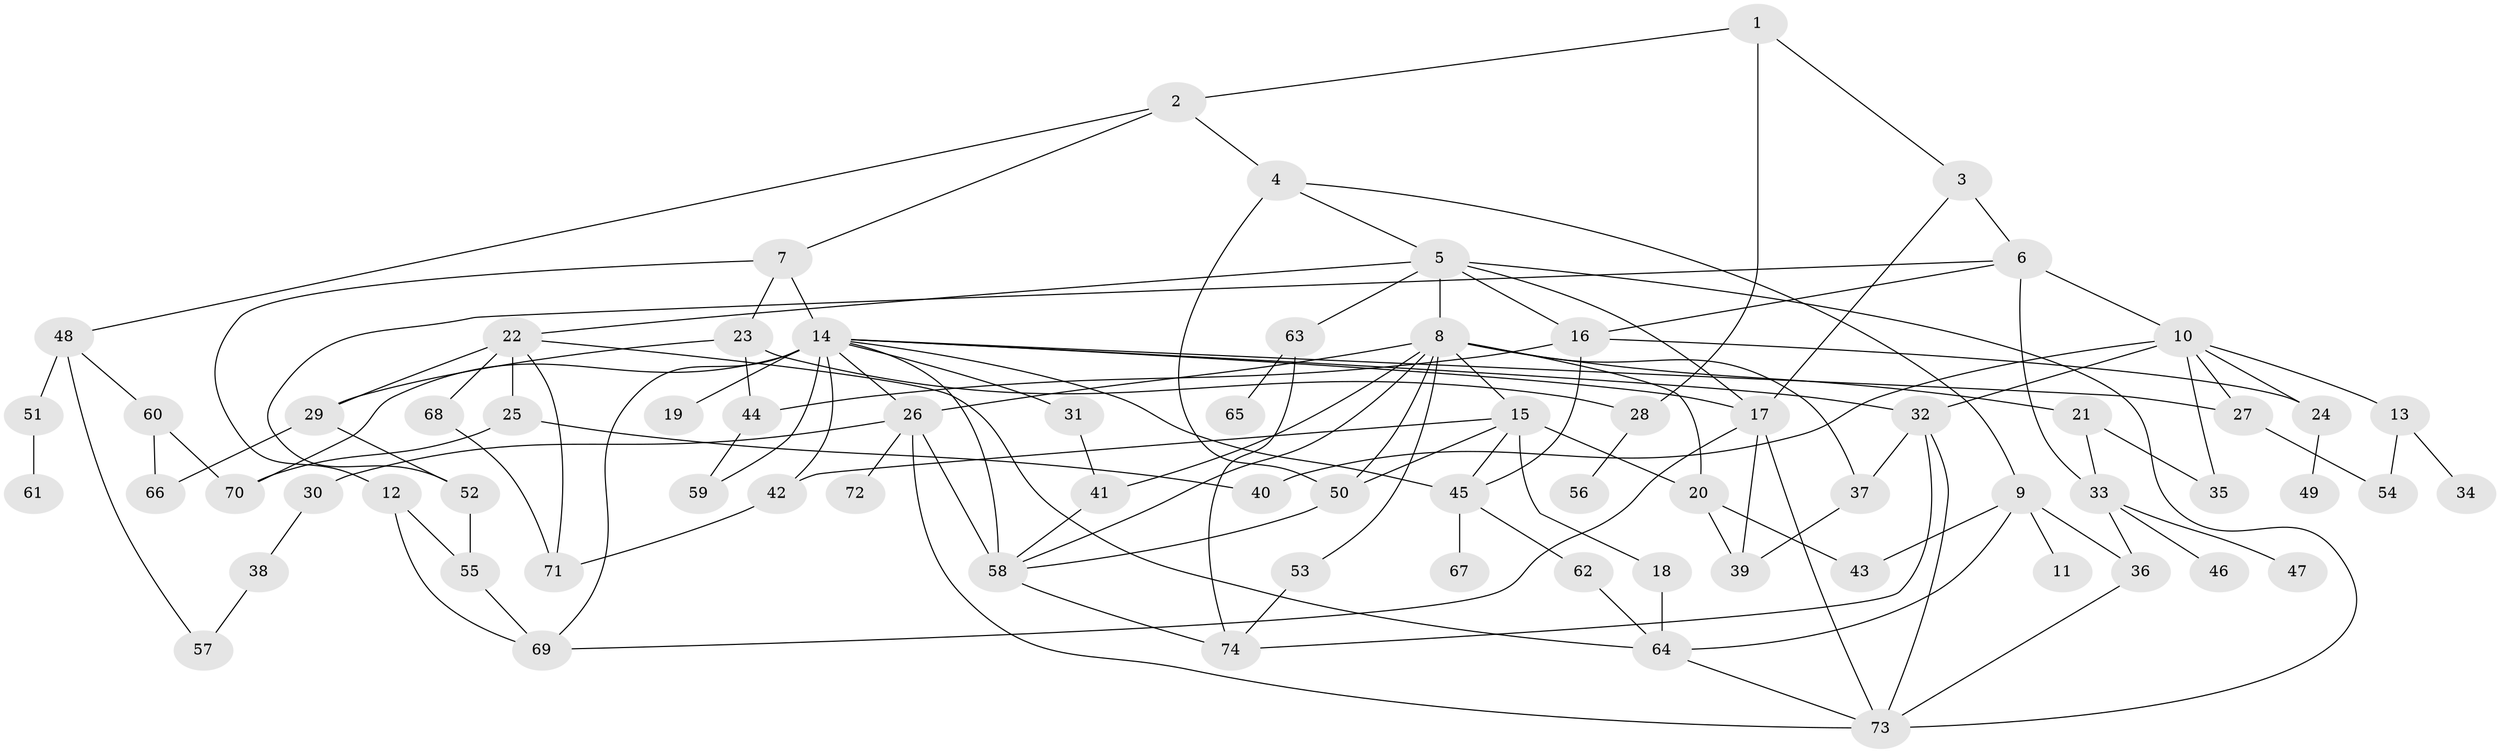 // original degree distribution, {3: 0.25, 4: 0.08783783783783784, 5: 0.08783783783783784, 8: 0.006756756756756757, 6: 0.04054054054054054, 7: 0.02027027027027027, 2: 0.28378378378378377, 1: 0.22297297297297297}
// Generated by graph-tools (version 1.1) at 2025/34/03/09/25 02:34:34]
// undirected, 74 vertices, 126 edges
graph export_dot {
graph [start="1"]
  node [color=gray90,style=filled];
  1;
  2;
  3;
  4;
  5;
  6;
  7;
  8;
  9;
  10;
  11;
  12;
  13;
  14;
  15;
  16;
  17;
  18;
  19;
  20;
  21;
  22;
  23;
  24;
  25;
  26;
  27;
  28;
  29;
  30;
  31;
  32;
  33;
  34;
  35;
  36;
  37;
  38;
  39;
  40;
  41;
  42;
  43;
  44;
  45;
  46;
  47;
  48;
  49;
  50;
  51;
  52;
  53;
  54;
  55;
  56;
  57;
  58;
  59;
  60;
  61;
  62;
  63;
  64;
  65;
  66;
  67;
  68;
  69;
  70;
  71;
  72;
  73;
  74;
  1 -- 2 [weight=1.0];
  1 -- 3 [weight=1.0];
  1 -- 28 [weight=1.0];
  2 -- 4 [weight=1.0];
  2 -- 7 [weight=1.0];
  2 -- 48 [weight=1.0];
  3 -- 6 [weight=1.0];
  3 -- 17 [weight=1.0];
  4 -- 5 [weight=1.0];
  4 -- 9 [weight=1.0];
  4 -- 50 [weight=1.0];
  5 -- 8 [weight=1.0];
  5 -- 16 [weight=1.0];
  5 -- 17 [weight=1.0];
  5 -- 22 [weight=1.0];
  5 -- 63 [weight=1.0];
  5 -- 73 [weight=1.0];
  6 -- 10 [weight=1.0];
  6 -- 16 [weight=1.0];
  6 -- 33 [weight=1.0];
  6 -- 52 [weight=1.0];
  7 -- 12 [weight=1.0];
  7 -- 14 [weight=1.0];
  7 -- 23 [weight=1.0];
  8 -- 15 [weight=1.0];
  8 -- 20 [weight=1.0];
  8 -- 21 [weight=1.0];
  8 -- 26 [weight=1.0];
  8 -- 37 [weight=1.0];
  8 -- 41 [weight=2.0];
  8 -- 50 [weight=1.0];
  8 -- 53 [weight=1.0];
  8 -- 58 [weight=1.0];
  9 -- 11 [weight=1.0];
  9 -- 36 [weight=1.0];
  9 -- 43 [weight=1.0];
  9 -- 64 [weight=1.0];
  10 -- 13 [weight=1.0];
  10 -- 24 [weight=1.0];
  10 -- 27 [weight=1.0];
  10 -- 32 [weight=1.0];
  10 -- 35 [weight=1.0];
  10 -- 40 [weight=1.0];
  12 -- 55 [weight=1.0];
  12 -- 69 [weight=1.0];
  13 -- 34 [weight=1.0];
  13 -- 54 [weight=1.0];
  14 -- 17 [weight=1.0];
  14 -- 19 [weight=6.0];
  14 -- 26 [weight=1.0];
  14 -- 27 [weight=1.0];
  14 -- 31 [weight=1.0];
  14 -- 32 [weight=1.0];
  14 -- 42 [weight=1.0];
  14 -- 45 [weight=1.0];
  14 -- 58 [weight=1.0];
  14 -- 59 [weight=1.0];
  14 -- 69 [weight=1.0];
  14 -- 70 [weight=1.0];
  15 -- 18 [weight=1.0];
  15 -- 20 [weight=3.0];
  15 -- 42 [weight=1.0];
  15 -- 45 [weight=1.0];
  15 -- 50 [weight=1.0];
  16 -- 24 [weight=1.0];
  16 -- 44 [weight=1.0];
  16 -- 45 [weight=1.0];
  17 -- 39 [weight=1.0];
  17 -- 69 [weight=1.0];
  17 -- 73 [weight=1.0];
  18 -- 64 [weight=1.0];
  20 -- 39 [weight=1.0];
  20 -- 43 [weight=1.0];
  21 -- 33 [weight=1.0];
  21 -- 35 [weight=1.0];
  22 -- 25 [weight=1.0];
  22 -- 29 [weight=2.0];
  22 -- 64 [weight=1.0];
  22 -- 68 [weight=1.0];
  22 -- 71 [weight=1.0];
  23 -- 28 [weight=1.0];
  23 -- 29 [weight=1.0];
  23 -- 44 [weight=1.0];
  24 -- 49 [weight=1.0];
  25 -- 40 [weight=1.0];
  25 -- 70 [weight=1.0];
  26 -- 30 [weight=1.0];
  26 -- 58 [weight=1.0];
  26 -- 72 [weight=1.0];
  26 -- 73 [weight=1.0];
  27 -- 54 [weight=1.0];
  28 -- 56 [weight=1.0];
  29 -- 52 [weight=1.0];
  29 -- 66 [weight=1.0];
  30 -- 38 [weight=1.0];
  31 -- 41 [weight=1.0];
  32 -- 37 [weight=1.0];
  32 -- 73 [weight=1.0];
  32 -- 74 [weight=1.0];
  33 -- 36 [weight=1.0];
  33 -- 46 [weight=1.0];
  33 -- 47 [weight=1.0];
  36 -- 73 [weight=1.0];
  37 -- 39 [weight=1.0];
  38 -- 57 [weight=1.0];
  41 -- 58 [weight=1.0];
  42 -- 71 [weight=1.0];
  44 -- 59 [weight=1.0];
  45 -- 62 [weight=1.0];
  45 -- 67 [weight=1.0];
  48 -- 51 [weight=3.0];
  48 -- 57 [weight=1.0];
  48 -- 60 [weight=1.0];
  50 -- 58 [weight=1.0];
  51 -- 61 [weight=2.0];
  52 -- 55 [weight=3.0];
  53 -- 74 [weight=1.0];
  55 -- 69 [weight=1.0];
  58 -- 74 [weight=1.0];
  60 -- 66 [weight=1.0];
  60 -- 70 [weight=1.0];
  62 -- 64 [weight=1.0];
  63 -- 65 [weight=1.0];
  63 -- 74 [weight=1.0];
  64 -- 73 [weight=1.0];
  68 -- 71 [weight=1.0];
}
